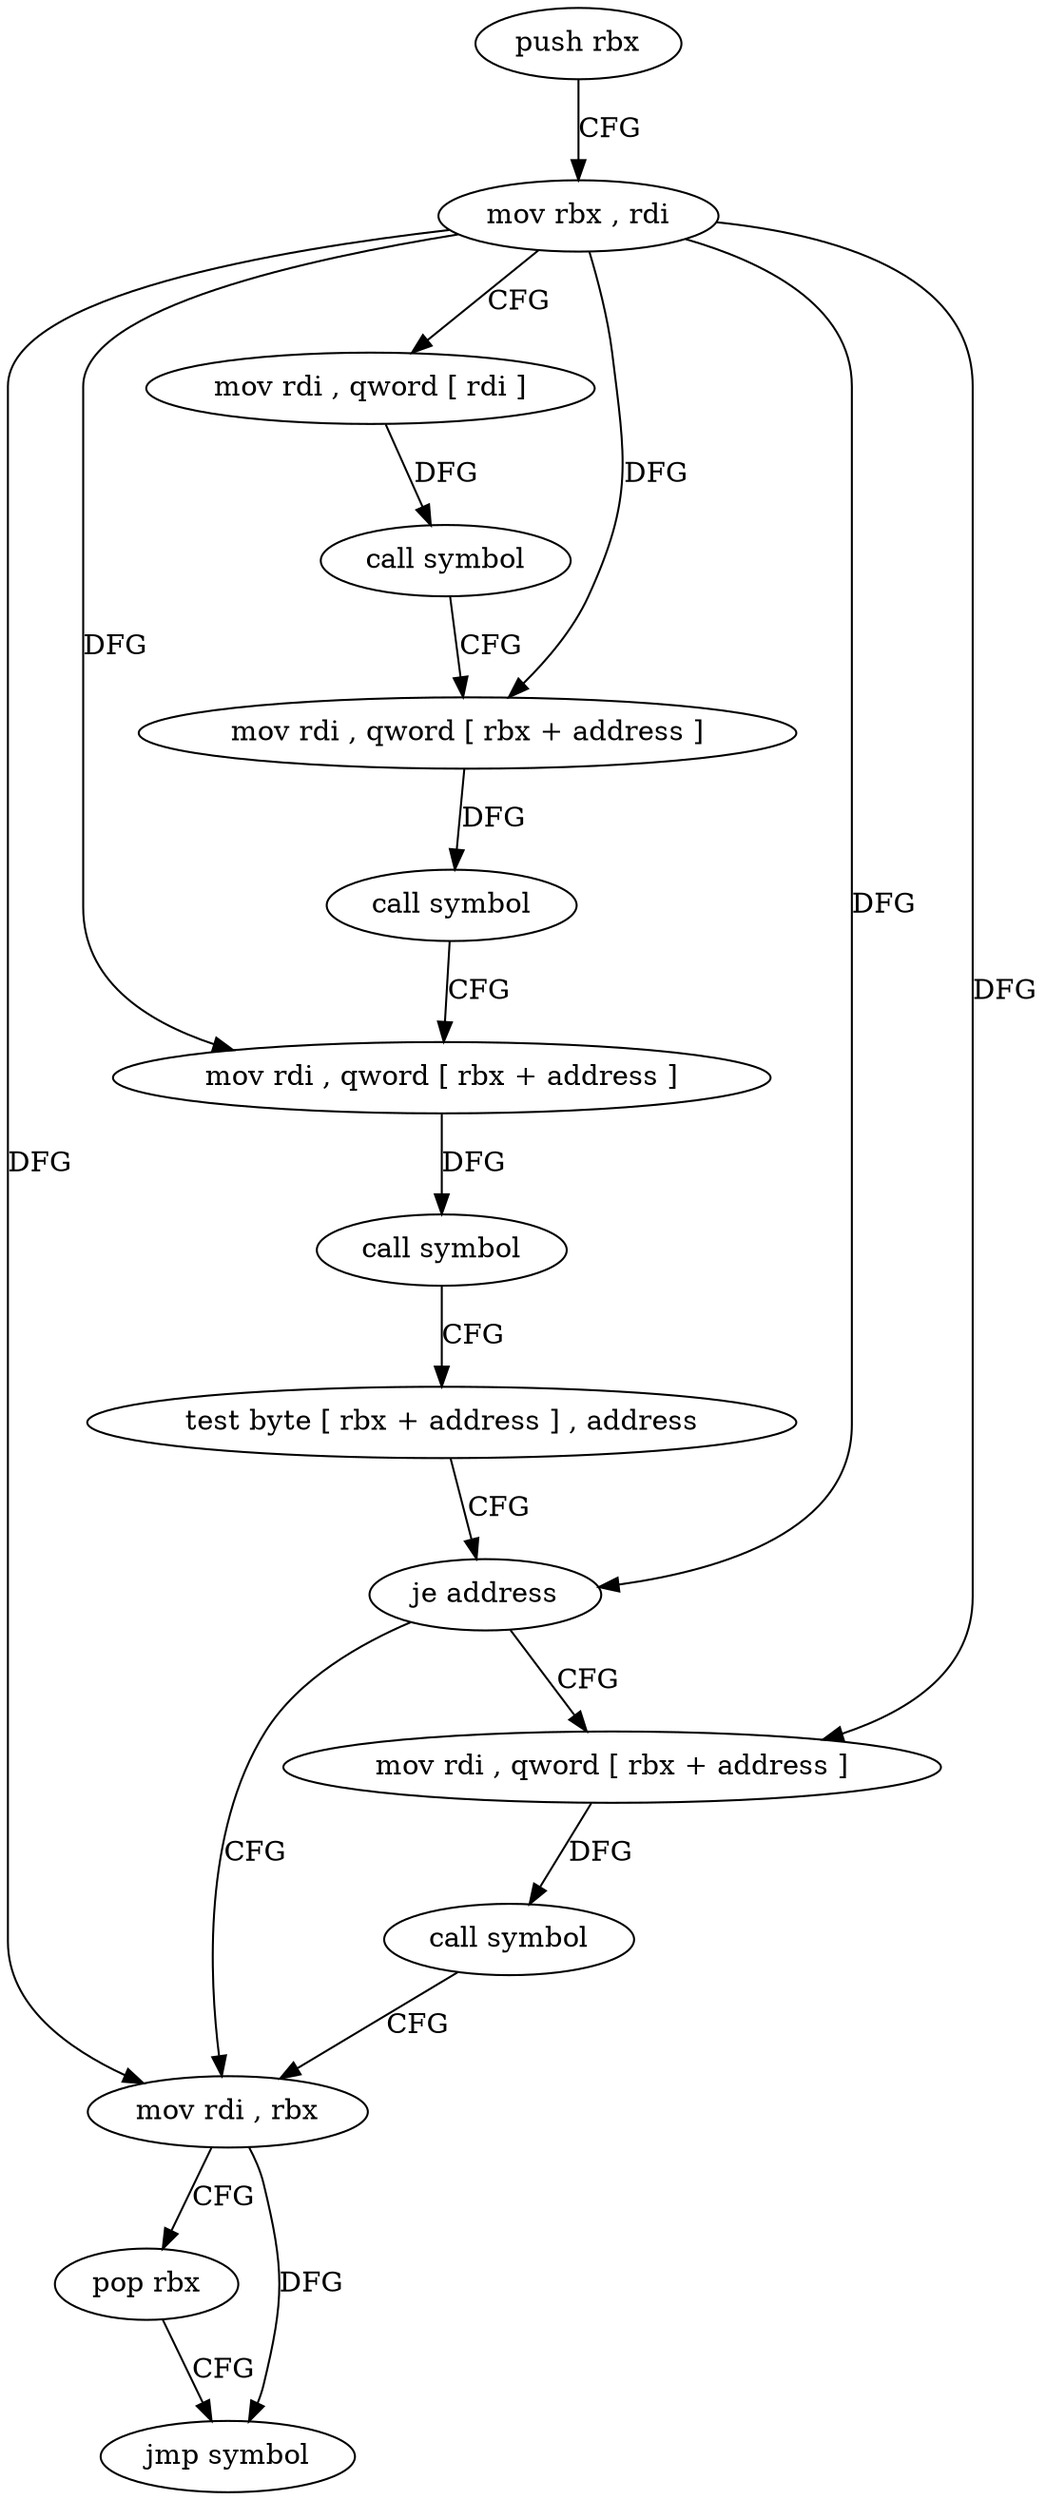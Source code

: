digraph "func" {
"4223024" [label = "push rbx" ]
"4223025" [label = "mov rbx , rdi" ]
"4223028" [label = "mov rdi , qword [ rdi ]" ]
"4223031" [label = "call symbol" ]
"4223036" [label = "mov rdi , qword [ rbx + address ]" ]
"4223040" [label = "call symbol" ]
"4223045" [label = "mov rdi , qword [ rbx + address ]" ]
"4223049" [label = "call symbol" ]
"4223054" [label = "test byte [ rbx + address ] , address" ]
"4223058" [label = "je address" ]
"4223069" [label = "mov rdi , rbx" ]
"4223060" [label = "mov rdi , qword [ rbx + address ]" ]
"4223072" [label = "pop rbx" ]
"4223073" [label = "jmp symbol" ]
"4223064" [label = "call symbol" ]
"4223024" -> "4223025" [ label = "CFG" ]
"4223025" -> "4223028" [ label = "CFG" ]
"4223025" -> "4223036" [ label = "DFG" ]
"4223025" -> "4223045" [ label = "DFG" ]
"4223025" -> "4223058" [ label = "DFG" ]
"4223025" -> "4223069" [ label = "DFG" ]
"4223025" -> "4223060" [ label = "DFG" ]
"4223028" -> "4223031" [ label = "DFG" ]
"4223031" -> "4223036" [ label = "CFG" ]
"4223036" -> "4223040" [ label = "DFG" ]
"4223040" -> "4223045" [ label = "CFG" ]
"4223045" -> "4223049" [ label = "DFG" ]
"4223049" -> "4223054" [ label = "CFG" ]
"4223054" -> "4223058" [ label = "CFG" ]
"4223058" -> "4223069" [ label = "CFG" ]
"4223058" -> "4223060" [ label = "CFG" ]
"4223069" -> "4223072" [ label = "CFG" ]
"4223069" -> "4223073" [ label = "DFG" ]
"4223060" -> "4223064" [ label = "DFG" ]
"4223072" -> "4223073" [ label = "CFG" ]
"4223064" -> "4223069" [ label = "CFG" ]
}
